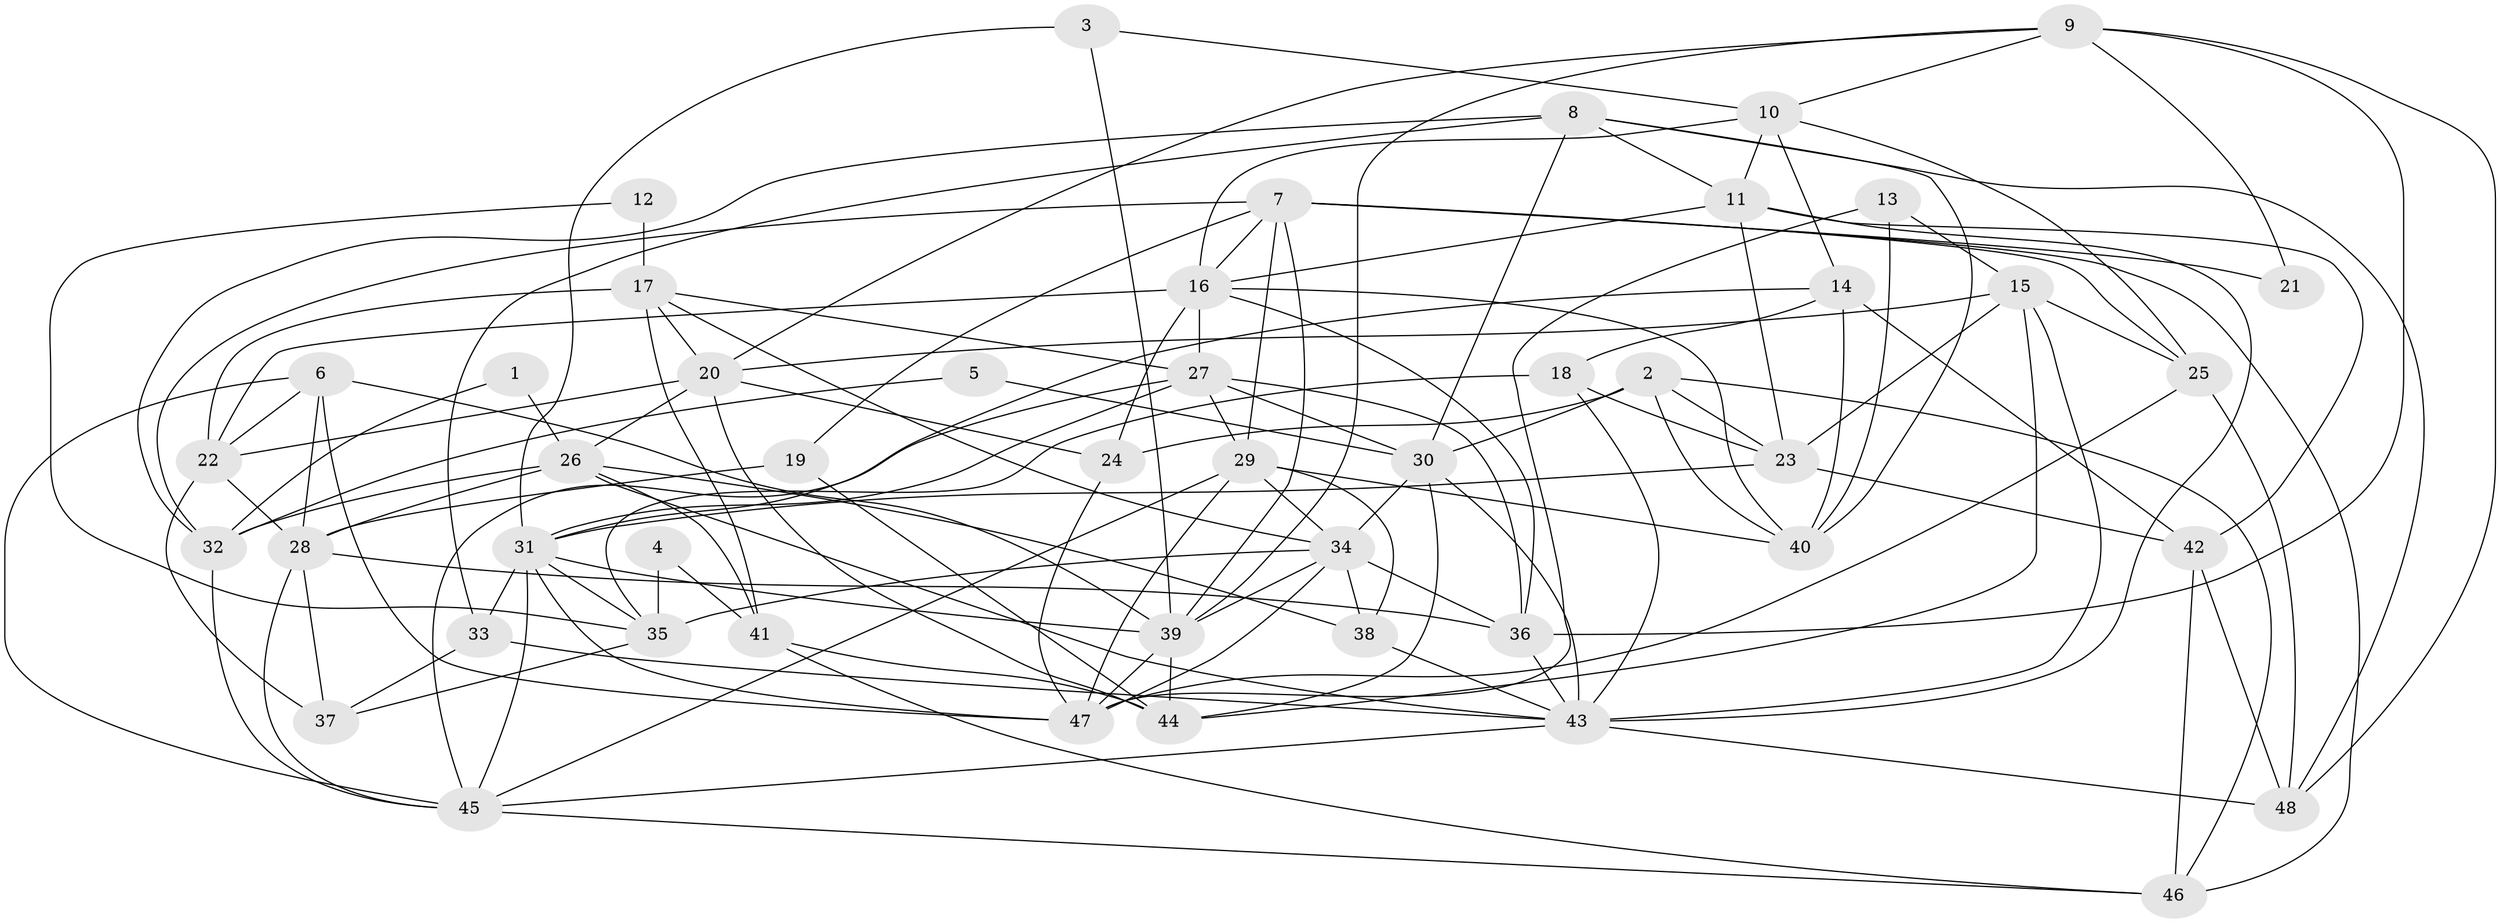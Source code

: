 // original degree distribution, {3: 0.22105263157894736, 4: 0.2736842105263158, 5: 0.2, 2: 0.15789473684210525, 6: 0.12631578947368421, 9: 0.010526315789473684, 7: 0.010526315789473684}
// Generated by graph-tools (version 1.1) at 2025/50/03/09/25 03:50:14]
// undirected, 48 vertices, 133 edges
graph export_dot {
graph [start="1"]
  node [color=gray90,style=filled];
  1;
  2;
  3;
  4;
  5;
  6;
  7;
  8;
  9;
  10;
  11;
  12;
  13;
  14;
  15;
  16;
  17;
  18;
  19;
  20;
  21;
  22;
  23;
  24;
  25;
  26;
  27;
  28;
  29;
  30;
  31;
  32;
  33;
  34;
  35;
  36;
  37;
  38;
  39;
  40;
  41;
  42;
  43;
  44;
  45;
  46;
  47;
  48;
  1 -- 26 [weight=1.0];
  1 -- 32 [weight=1.0];
  2 -- 23 [weight=1.0];
  2 -- 24 [weight=1.0];
  2 -- 30 [weight=1.0];
  2 -- 40 [weight=1.0];
  2 -- 46 [weight=1.0];
  3 -- 10 [weight=1.0];
  3 -- 31 [weight=1.0];
  3 -- 39 [weight=1.0];
  4 -- 35 [weight=1.0];
  4 -- 41 [weight=1.0];
  5 -- 30 [weight=1.0];
  5 -- 32 [weight=1.0];
  6 -- 22 [weight=1.0];
  6 -- 28 [weight=1.0];
  6 -- 39 [weight=1.0];
  6 -- 45 [weight=1.0];
  6 -- 47 [weight=1.0];
  7 -- 16 [weight=1.0];
  7 -- 19 [weight=1.0];
  7 -- 21 [weight=1.0];
  7 -- 25 [weight=1.0];
  7 -- 29 [weight=1.0];
  7 -- 32 [weight=1.0];
  7 -- 39 [weight=1.0];
  7 -- 46 [weight=1.0];
  8 -- 11 [weight=1.0];
  8 -- 30 [weight=1.0];
  8 -- 32 [weight=1.0];
  8 -- 33 [weight=1.0];
  8 -- 40 [weight=1.0];
  8 -- 48 [weight=1.0];
  9 -- 10 [weight=1.0];
  9 -- 20 [weight=1.0];
  9 -- 21 [weight=1.0];
  9 -- 36 [weight=1.0];
  9 -- 39 [weight=1.0];
  9 -- 48 [weight=1.0];
  10 -- 11 [weight=1.0];
  10 -- 14 [weight=1.0];
  10 -- 16 [weight=1.0];
  10 -- 25 [weight=1.0];
  11 -- 16 [weight=1.0];
  11 -- 23 [weight=1.0];
  11 -- 42 [weight=1.0];
  11 -- 43 [weight=1.0];
  12 -- 17 [weight=1.0];
  12 -- 35 [weight=1.0];
  13 -- 15 [weight=1.0];
  13 -- 40 [weight=1.0];
  13 -- 47 [weight=1.0];
  14 -- 18 [weight=1.0];
  14 -- 31 [weight=1.0];
  14 -- 40 [weight=1.0];
  14 -- 42 [weight=1.0];
  15 -- 20 [weight=1.0];
  15 -- 23 [weight=1.0];
  15 -- 25 [weight=1.0];
  15 -- 43 [weight=1.0];
  15 -- 44 [weight=1.0];
  16 -- 22 [weight=1.0];
  16 -- 24 [weight=1.0];
  16 -- 27 [weight=1.0];
  16 -- 36 [weight=1.0];
  16 -- 40 [weight=1.0];
  17 -- 20 [weight=1.0];
  17 -- 22 [weight=1.0];
  17 -- 27 [weight=1.0];
  17 -- 34 [weight=1.0];
  17 -- 41 [weight=1.0];
  18 -- 23 [weight=1.0];
  18 -- 35 [weight=1.0];
  18 -- 43 [weight=1.0];
  19 -- 28 [weight=1.0];
  19 -- 44 [weight=1.0];
  20 -- 22 [weight=1.0];
  20 -- 24 [weight=1.0];
  20 -- 26 [weight=1.0];
  20 -- 44 [weight=1.0];
  22 -- 28 [weight=1.0];
  22 -- 37 [weight=1.0];
  23 -- 31 [weight=1.0];
  23 -- 42 [weight=1.0];
  24 -- 47 [weight=1.0];
  25 -- 47 [weight=1.0];
  25 -- 48 [weight=1.0];
  26 -- 28 [weight=1.0];
  26 -- 32 [weight=1.0];
  26 -- 38 [weight=1.0];
  26 -- 41 [weight=1.0];
  26 -- 43 [weight=2.0];
  27 -- 29 [weight=1.0];
  27 -- 30 [weight=1.0];
  27 -- 31 [weight=2.0];
  27 -- 36 [weight=1.0];
  27 -- 45 [weight=1.0];
  28 -- 36 [weight=1.0];
  28 -- 37 [weight=1.0];
  28 -- 45 [weight=1.0];
  29 -- 34 [weight=1.0];
  29 -- 38 [weight=1.0];
  29 -- 40 [weight=1.0];
  29 -- 45 [weight=1.0];
  29 -- 47 [weight=1.0];
  30 -- 34 [weight=1.0];
  30 -- 43 [weight=1.0];
  30 -- 44 [weight=1.0];
  31 -- 33 [weight=1.0];
  31 -- 35 [weight=1.0];
  31 -- 39 [weight=1.0];
  31 -- 45 [weight=1.0];
  31 -- 47 [weight=1.0];
  32 -- 45 [weight=1.0];
  33 -- 37 [weight=1.0];
  33 -- 43 [weight=1.0];
  34 -- 35 [weight=1.0];
  34 -- 36 [weight=1.0];
  34 -- 38 [weight=1.0];
  34 -- 39 [weight=1.0];
  34 -- 47 [weight=1.0];
  35 -- 37 [weight=1.0];
  36 -- 43 [weight=2.0];
  38 -- 43 [weight=1.0];
  39 -- 44 [weight=1.0];
  39 -- 47 [weight=1.0];
  41 -- 44 [weight=1.0];
  41 -- 46 [weight=1.0];
  42 -- 46 [weight=1.0];
  42 -- 48 [weight=1.0];
  43 -- 45 [weight=1.0];
  43 -- 48 [weight=3.0];
  45 -- 46 [weight=1.0];
}
